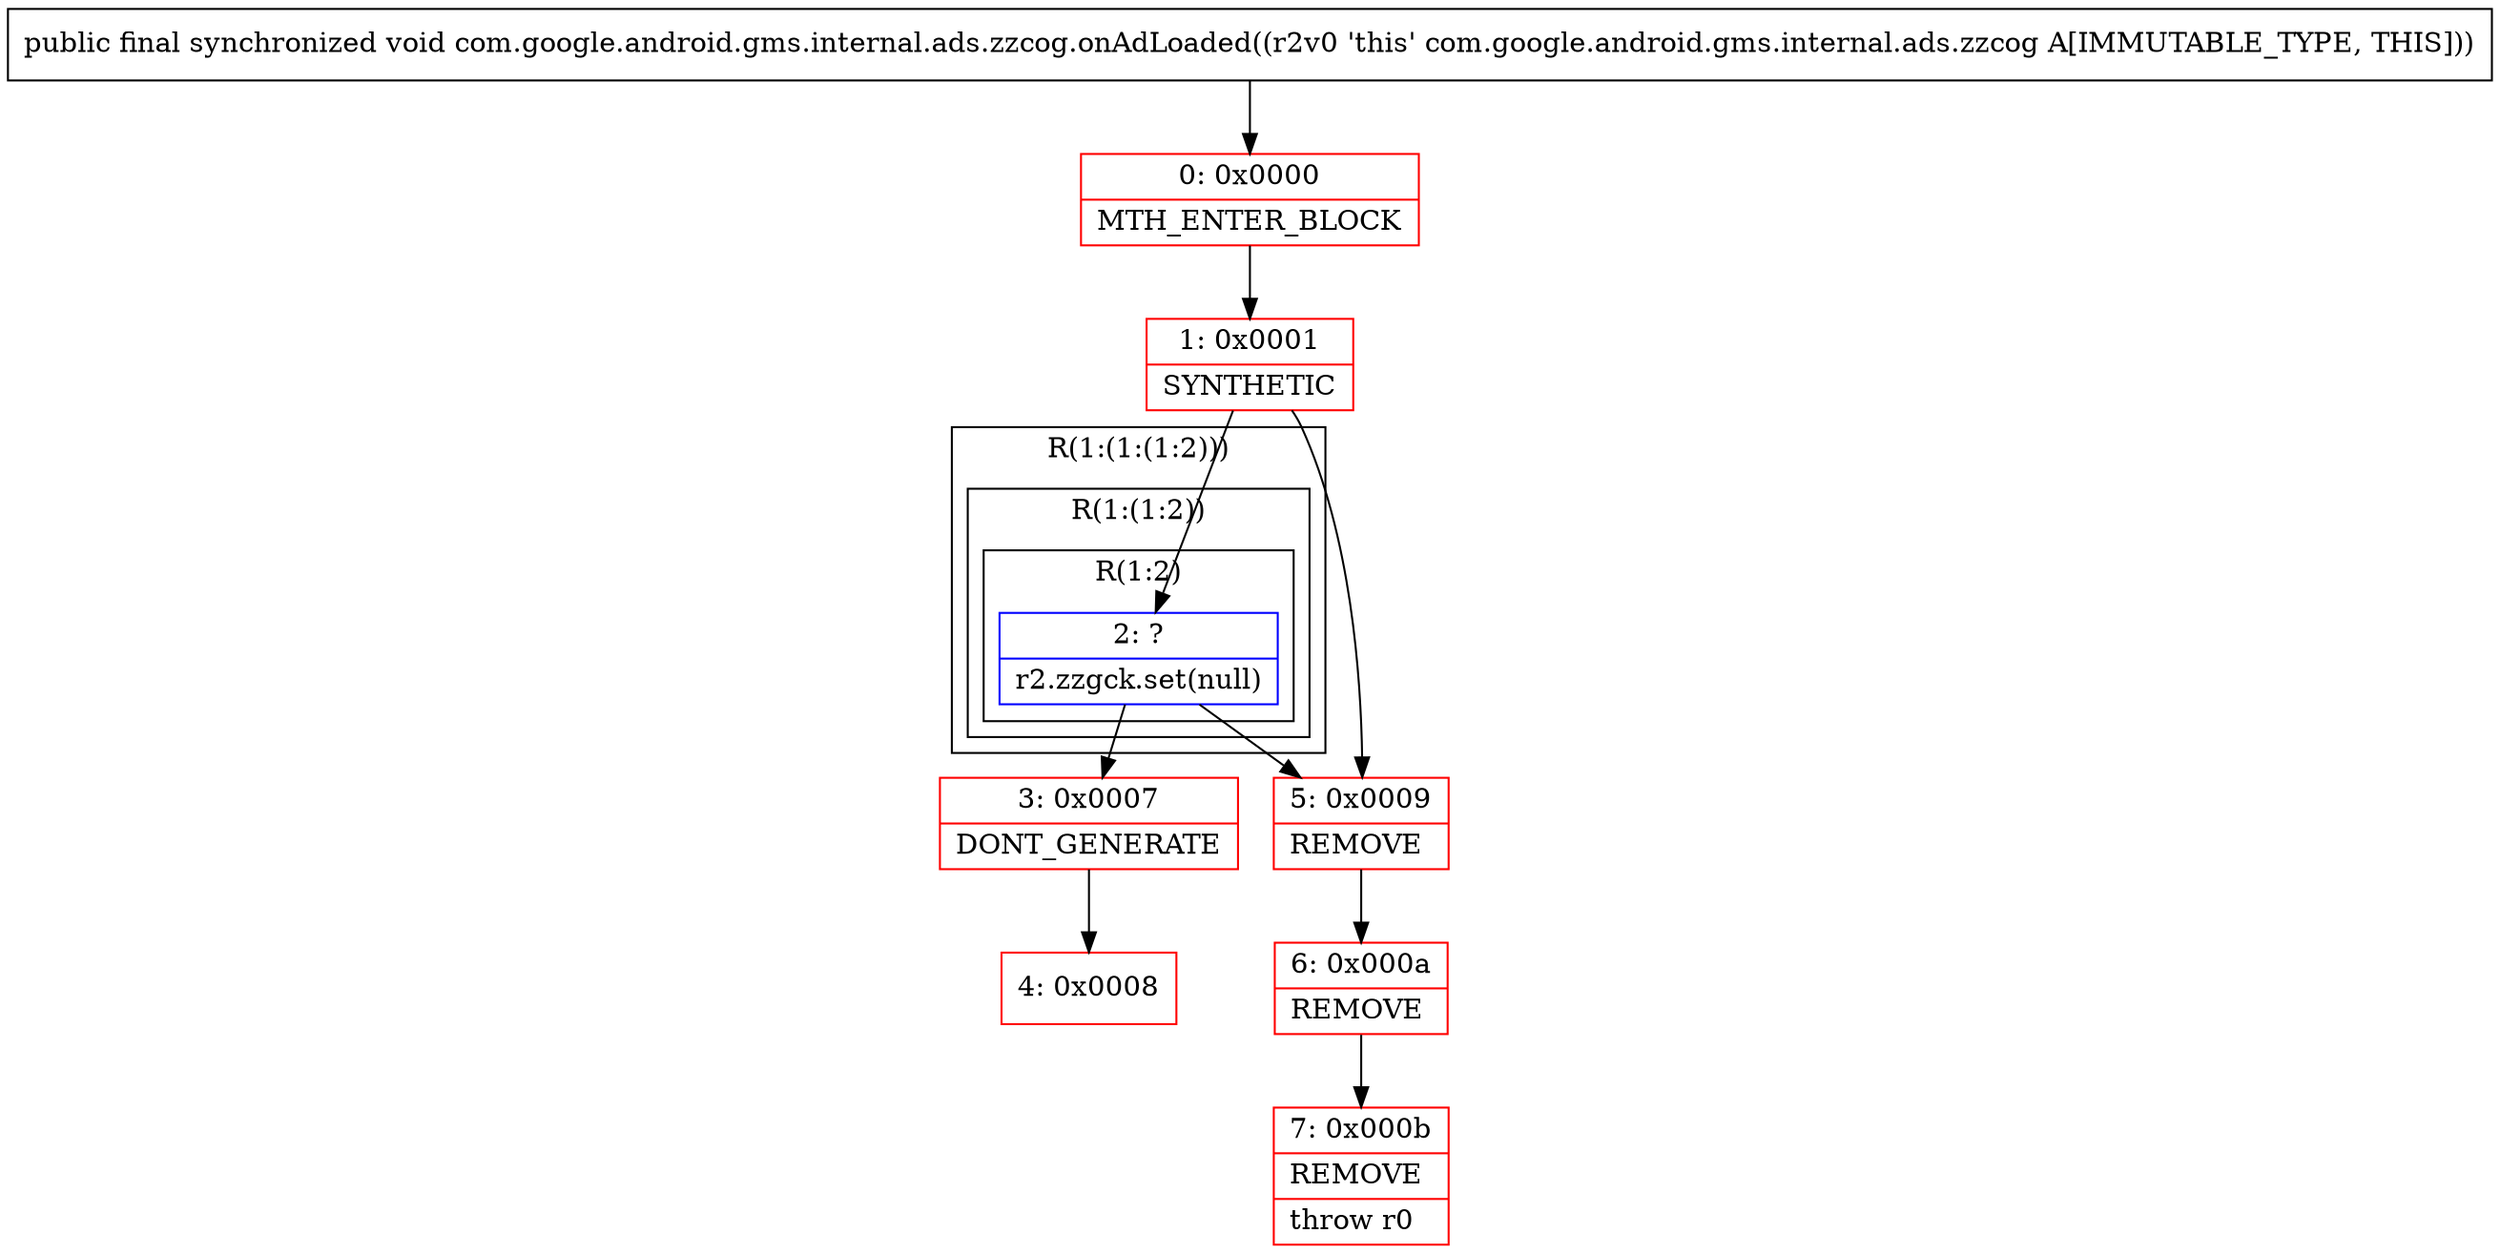 digraph "CFG forcom.google.android.gms.internal.ads.zzcog.onAdLoaded()V" {
subgraph cluster_Region_1283968319 {
label = "R(1:(1:(1:2)))";
node [shape=record,color=blue];
subgraph cluster_Region_1261228179 {
label = "R(1:(1:2))";
node [shape=record,color=blue];
subgraph cluster_Region_1805695523 {
label = "R(1:2)";
node [shape=record,color=blue];
Node_2 [shape=record,label="{2\:\ ?|r2.zzgck.set(null)\l}"];
}
}
}
Node_0 [shape=record,color=red,label="{0\:\ 0x0000|MTH_ENTER_BLOCK\l}"];
Node_1 [shape=record,color=red,label="{1\:\ 0x0001|SYNTHETIC\l}"];
Node_3 [shape=record,color=red,label="{3\:\ 0x0007|DONT_GENERATE\l}"];
Node_4 [shape=record,color=red,label="{4\:\ 0x0008}"];
Node_5 [shape=record,color=red,label="{5\:\ 0x0009|REMOVE\l}"];
Node_6 [shape=record,color=red,label="{6\:\ 0x000a|REMOVE\l}"];
Node_7 [shape=record,color=red,label="{7\:\ 0x000b|REMOVE\l|throw r0\l}"];
MethodNode[shape=record,label="{public final synchronized void com.google.android.gms.internal.ads.zzcog.onAdLoaded((r2v0 'this' com.google.android.gms.internal.ads.zzcog A[IMMUTABLE_TYPE, THIS])) }"];
MethodNode -> Node_0;
Node_2 -> Node_3;
Node_2 -> Node_5;
Node_0 -> Node_1;
Node_1 -> Node_2;
Node_1 -> Node_5;
Node_3 -> Node_4;
Node_5 -> Node_6;
Node_6 -> Node_7;
}

